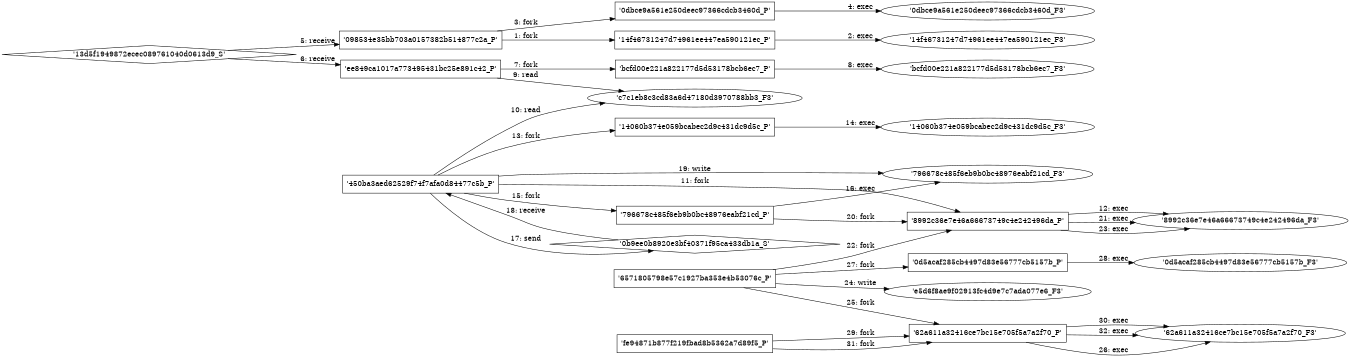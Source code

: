digraph "D:\Learning\Paper\apt\基于CTI的攻击预警\Dataset\攻击图\ASGfromALLCTI\Teaming up in the war on tech support scams.dot" {
rankdir="LR"
size="9"
fixedsize="false"
splines="true"
nodesep=0.3
ranksep=0
fontsize=10
overlap="scalexy"
engine= "neato"
	"'098534e35bb703a0157382b514877c2a_P'" [node_type=Process shape=box]
	"'14f46731247d74961ee447ea590121ec_P'" [node_type=Process shape=box]
	"'098534e35bb703a0157382b514877c2a_P'" -> "'14f46731247d74961ee447ea590121ec_P'" [label="1: fork"]
	"'14f46731247d74961ee447ea590121ec_P'" [node_type=Process shape=box]
	"'14f46731247d74961ee447ea590121ec_F3'" [node_type=File shape=ellipse]
	"'14f46731247d74961ee447ea590121ec_P'" -> "'14f46731247d74961ee447ea590121ec_F3'" [label="2: exec"]
	"'098534e35bb703a0157382b514877c2a_P'" [node_type=Process shape=box]
	"'0dbce9a561e250deec97366cdcb3460d_P'" [node_type=Process shape=box]
	"'098534e35bb703a0157382b514877c2a_P'" -> "'0dbce9a561e250deec97366cdcb3460d_P'" [label="3: fork"]
	"'0dbce9a561e250deec97366cdcb3460d_P'" [node_type=Process shape=box]
	"'0dbce9a561e250deec97366cdcb3460d_F3'" [node_type=File shape=ellipse]
	"'0dbce9a561e250deec97366cdcb3460d_P'" -> "'0dbce9a561e250deec97366cdcb3460d_F3'" [label="4: exec"]
	"'098534e35bb703a0157382b514877c2a_P'" [node_type=Process shape=box]
	"'13d5f1949872ecec089761040d0613d9_S'" [node_type=Socket shape=diamond]
	"'13d5f1949872ecec089761040d0613d9_S'" -> "'098534e35bb703a0157382b514877c2a_P'" [label="5: receive"]
	"'ee849ca1017a773495431bc25e891c42_P'" [node_type=Process shape=box]
	"'13d5f1949872ecec089761040d0613d9_S'" [node_type=Socket shape=diamond]
	"'13d5f1949872ecec089761040d0613d9_S'" -> "'ee849ca1017a773495431bc25e891c42_P'" [label="6: receive"]
	"'ee849ca1017a773495431bc25e891c42_P'" [node_type=Process shape=box]
	"'bcfd00e221a822177d5d53178bcb6ec7_P'" [node_type=Process shape=box]
	"'ee849ca1017a773495431bc25e891c42_P'" -> "'bcfd00e221a822177d5d53178bcb6ec7_P'" [label="7: fork"]
	"'bcfd00e221a822177d5d53178bcb6ec7_P'" [node_type=Process shape=box]
	"'bcfd00e221a822177d5d53178bcb6ec7_F3'" [node_type=File shape=ellipse]
	"'bcfd00e221a822177d5d53178bcb6ec7_P'" -> "'bcfd00e221a822177d5d53178bcb6ec7_F3'" [label="8: exec"]
	"'c7c1eb8c3cd83a6d47180d3970788bb3_F3'" [node_type=file shape=ellipse]
	"'ee849ca1017a773495431bc25e891c42_P'" [node_type=Process shape=box]
	"'ee849ca1017a773495431bc25e891c42_P'" -> "'c7c1eb8c3cd83a6d47180d3970788bb3_F3'" [label="9: read"]
	"'c7c1eb8c3cd83a6d47180d3970788bb3_F3'" [node_type=file shape=ellipse]
	"'450ba3aed62529f74f7afa0d84477c5b_P'" [node_type=Process shape=box]
	"'450ba3aed62529f74f7afa0d84477c5b_P'" -> "'c7c1eb8c3cd83a6d47180d3970788bb3_F3'" [label="10: read"]
	"'450ba3aed62529f74f7afa0d84477c5b_P'" [node_type=Process shape=box]
	"'8992c36e7e46a66673749c4e242496da_P'" [node_type=Process shape=box]
	"'450ba3aed62529f74f7afa0d84477c5b_P'" -> "'8992c36e7e46a66673749c4e242496da_P'" [label="11: fork"]
	"'8992c36e7e46a66673749c4e242496da_P'" [node_type=Process shape=box]
	"'8992c36e7e46a66673749c4e242496da_F3'" [node_type=File shape=ellipse]
	"'8992c36e7e46a66673749c4e242496da_P'" -> "'8992c36e7e46a66673749c4e242496da_F3'" [label="12: exec"]
	"'450ba3aed62529f74f7afa0d84477c5b_P'" [node_type=Process shape=box]
	"'14060b374e059bcabec2d9c431dc9d5c_P'" [node_type=Process shape=box]
	"'450ba3aed62529f74f7afa0d84477c5b_P'" -> "'14060b374e059bcabec2d9c431dc9d5c_P'" [label="13: fork"]
	"'14060b374e059bcabec2d9c431dc9d5c_P'" [node_type=Process shape=box]
	"'14060b374e059bcabec2d9c431dc9d5c_F3'" [node_type=File shape=ellipse]
	"'14060b374e059bcabec2d9c431dc9d5c_P'" -> "'14060b374e059bcabec2d9c431dc9d5c_F3'" [label="14: exec"]
	"'450ba3aed62529f74f7afa0d84477c5b_P'" [node_type=Process shape=box]
	"'796678c485f6eb9b0bc48976eabf21cd_P'" [node_type=Process shape=box]
	"'450ba3aed62529f74f7afa0d84477c5b_P'" -> "'796678c485f6eb9b0bc48976eabf21cd_P'" [label="15: fork"]
	"'796678c485f6eb9b0bc48976eabf21cd_P'" [node_type=Process shape=box]
	"'796678c485f6eb9b0bc48976eabf21cd_F3'" [node_type=File shape=ellipse]
	"'796678c485f6eb9b0bc48976eabf21cd_P'" -> "'796678c485f6eb9b0bc48976eabf21cd_F3'" [label="16: exec"]
	"'0b9ee0b8920e3bf40371f95ca433db1a_S'" [node_type=Socket shape=diamond]
	"'450ba3aed62529f74f7afa0d84477c5b_P'" [node_type=Process shape=box]
	"'450ba3aed62529f74f7afa0d84477c5b_P'" -> "'0b9ee0b8920e3bf40371f95ca433db1a_S'" [label="17: send"]
	"'0b9ee0b8920e3bf40371f95ca433db1a_S'" -> "'450ba3aed62529f74f7afa0d84477c5b_P'" [label="18: receive"]
	"'796678c485f6eb9b0bc48976eabf21cd_F3'" [node_type=file shape=ellipse]
	"'450ba3aed62529f74f7afa0d84477c5b_P'" [node_type=Process shape=box]
	"'450ba3aed62529f74f7afa0d84477c5b_P'" -> "'796678c485f6eb9b0bc48976eabf21cd_F3'" [label="19: write"]
	"'796678c485f6eb9b0bc48976eabf21cd_P'" [node_type=Process shape=box]
	"'8992c36e7e46a66673749c4e242496da_P'" [node_type=Process shape=box]
	"'796678c485f6eb9b0bc48976eabf21cd_P'" -> "'8992c36e7e46a66673749c4e242496da_P'" [label="20: fork"]
	"'8992c36e7e46a66673749c4e242496da_P'" [node_type=Process shape=box]
	"'8992c36e7e46a66673749c4e242496da_F3'" [node_type=File shape=ellipse]
	"'8992c36e7e46a66673749c4e242496da_P'" -> "'8992c36e7e46a66673749c4e242496da_F3'" [label="21: exec"]
	"'6571805798e57c1927ba353e4b53076c_P'" [node_type=Process shape=box]
	"'8992c36e7e46a66673749c4e242496da_P'" [node_type=Process shape=box]
	"'6571805798e57c1927ba353e4b53076c_P'" -> "'8992c36e7e46a66673749c4e242496da_P'" [label="22: fork"]
	"'8992c36e7e46a66673749c4e242496da_P'" [node_type=Process shape=box]
	"'8992c36e7e46a66673749c4e242496da_F3'" [node_type=File shape=ellipse]
	"'8992c36e7e46a66673749c4e242496da_P'" -> "'8992c36e7e46a66673749c4e242496da_F3'" [label="23: exec"]
	"'e5d6f8ae9f02913fc4d9e7c7ada077e6_F3'" [node_type=file shape=ellipse]
	"'6571805798e57c1927ba353e4b53076c_P'" [node_type=Process shape=box]
	"'6571805798e57c1927ba353e4b53076c_P'" -> "'e5d6f8ae9f02913fc4d9e7c7ada077e6_F3'" [label="24: write"]
	"'6571805798e57c1927ba353e4b53076c_P'" [node_type=Process shape=box]
	"'62a611a32416ce7bc15e705f5a7a2f70_P'" [node_type=Process shape=box]
	"'6571805798e57c1927ba353e4b53076c_P'" -> "'62a611a32416ce7bc15e705f5a7a2f70_P'" [label="25: fork"]
	"'62a611a32416ce7bc15e705f5a7a2f70_P'" [node_type=Process shape=box]
	"'62a611a32416ce7bc15e705f5a7a2f70_F3'" [node_type=File shape=ellipse]
	"'62a611a32416ce7bc15e705f5a7a2f70_P'" -> "'62a611a32416ce7bc15e705f5a7a2f70_F3'" [label="26: exec"]
	"'6571805798e57c1927ba353e4b53076c_P'" [node_type=Process shape=box]
	"'0d5acaf285cb4497d83e56777cb5157b_P'" [node_type=Process shape=box]
	"'6571805798e57c1927ba353e4b53076c_P'" -> "'0d5acaf285cb4497d83e56777cb5157b_P'" [label="27: fork"]
	"'0d5acaf285cb4497d83e56777cb5157b_P'" [node_type=Process shape=box]
	"'0d5acaf285cb4497d83e56777cb5157b_F3'" [node_type=File shape=ellipse]
	"'0d5acaf285cb4497d83e56777cb5157b_P'" -> "'0d5acaf285cb4497d83e56777cb5157b_F3'" [label="28: exec"]
	"'fe94871b877f219fbad8b5362a7d89f5_P'" [node_type=Process shape=box]
	"'62a611a32416ce7bc15e705f5a7a2f70_P'" [node_type=Process shape=box]
	"'fe94871b877f219fbad8b5362a7d89f5_P'" -> "'62a611a32416ce7bc15e705f5a7a2f70_P'" [label="29: fork"]
	"'62a611a32416ce7bc15e705f5a7a2f70_P'" [node_type=Process shape=box]
	"'62a611a32416ce7bc15e705f5a7a2f70_F3'" [node_type=File shape=ellipse]
	"'62a611a32416ce7bc15e705f5a7a2f70_P'" -> "'62a611a32416ce7bc15e705f5a7a2f70_F3'" [label="30: exec"]
	"'fe94871b877f219fbad8b5362a7d89f5_P'" [node_type=Process shape=box]
	"'62a611a32416ce7bc15e705f5a7a2f70_P'" [node_type=Process shape=box]
	"'fe94871b877f219fbad8b5362a7d89f5_P'" -> "'62a611a32416ce7bc15e705f5a7a2f70_P'" [label="31: fork"]
	"'62a611a32416ce7bc15e705f5a7a2f70_P'" [node_type=Process shape=box]
	"'62a611a32416ce7bc15e705f5a7a2f70_F3'" [node_type=File shape=ellipse]
	"'62a611a32416ce7bc15e705f5a7a2f70_P'" -> "'62a611a32416ce7bc15e705f5a7a2f70_F3'" [label="32: exec"]
}
